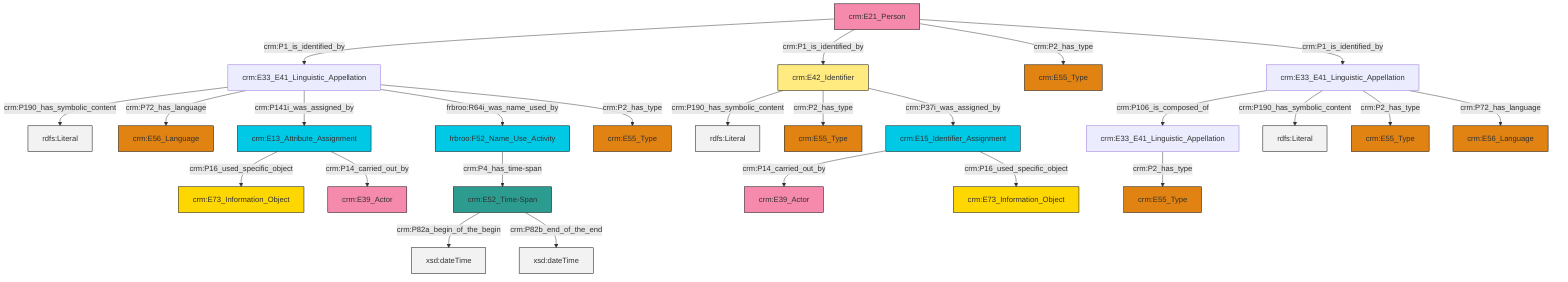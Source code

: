 graph TD
classDef Literal fill:#f2f2f2,stroke:#000000;
classDef CRM_Entity fill:#FFFFFF,stroke:#000000;
classDef Temporal_Entity fill:#00C9E6, stroke:#000000;
classDef Type fill:#E18312, stroke:#000000;
classDef Time-Span fill:#2C9C91, stroke:#000000;
classDef Appellation fill:#FFEB7F, stroke:#000000;
classDef Place fill:#008836, stroke:#000000;
classDef Persistent_Item fill:#B266B2, stroke:#000000;
classDef Conceptual_Object fill:#FFD700, stroke:#000000;
classDef Physical_Thing fill:#D2B48C, stroke:#000000;
classDef Actor fill:#f58aad, stroke:#000000;
classDef PC_Classes fill:#4ce600, stroke:#000000;
classDef Multi fill:#cccccc,stroke:#000000;

4["crm:E33_E41_Linguistic_Appellation"]:::Default -->|crm:P106_is_composed_of| 5["crm:E33_E41_Linguistic_Appellation"]:::Default
8["crm:E21_Person"]:::Actor -->|crm:P1_is_identified_by| 9["crm:E33_E41_Linguistic_Appellation"]:::Default
10["crm:E13_Attribute_Assignment"]:::Temporal_Entity -->|crm:P16_used_specific_object| 11["crm:E73_Information_Object"]:::Conceptual_Object
6["crm:E52_Time-Span"]:::Time-Span -->|crm:P82a_begin_of_the_begin| 12[xsd:dateTime]:::Literal
13["crm:E42_Identifier"]:::Appellation -->|crm:P190_has_symbolic_content| 14[rdfs:Literal]:::Literal
4["crm:E33_E41_Linguistic_Appellation"]:::Default -->|crm:P190_has_symbolic_content| 15[rdfs:Literal]:::Literal
22["crm:E15_Identifier_Assignment"]:::Temporal_Entity -->|crm:P14_carried_out_by| 2["crm:E39_Actor"]:::Actor
8["crm:E21_Person"]:::Actor -->|crm:P1_is_identified_by| 13["crm:E42_Identifier"]:::Appellation
13["crm:E42_Identifier"]:::Appellation -->|crm:P2_has_type| 18["crm:E55_Type"]:::Type
9["crm:E33_E41_Linguistic_Appellation"]:::Default -->|crm:P190_has_symbolic_content| 23[rdfs:Literal]:::Literal
4["crm:E33_E41_Linguistic_Appellation"]:::Default -->|crm:P2_has_type| 24["crm:E55_Type"]:::Type
4["crm:E33_E41_Linguistic_Appellation"]:::Default -->|crm:P72_has_language| 27["crm:E56_Language"]:::Type
8["crm:E21_Person"]:::Actor -->|crm:P2_has_type| 16["crm:E55_Type"]:::Type
22["crm:E15_Identifier_Assignment"]:::Temporal_Entity -->|crm:P16_used_specific_object| 30["crm:E73_Information_Object"]:::Conceptual_Object
10["crm:E13_Attribute_Assignment"]:::Temporal_Entity -->|crm:P14_carried_out_by| 0["crm:E39_Actor"]:::Actor
6["crm:E52_Time-Span"]:::Time-Span -->|crm:P82b_end_of_the_end| 39[xsd:dateTime]:::Literal
9["crm:E33_E41_Linguistic_Appellation"]:::Default -->|crm:P72_has_language| 28["crm:E56_Language"]:::Type
42["frbroo:F52_Name_Use_Activity"]:::Temporal_Entity -->|crm:P4_has_time-span| 6["crm:E52_Time-Span"]:::Time-Span
9["crm:E33_E41_Linguistic_Appellation"]:::Default -->|crm:P141i_was_assigned_by| 10["crm:E13_Attribute_Assignment"]:::Temporal_Entity
8["crm:E21_Person"]:::Actor -->|crm:P1_is_identified_by| 4["crm:E33_E41_Linguistic_Appellation"]:::Default
13["crm:E42_Identifier"]:::Appellation -->|crm:P37i_was_assigned_by| 22["crm:E15_Identifier_Assignment"]:::Temporal_Entity
9["crm:E33_E41_Linguistic_Appellation"]:::Default -->|frbroo:R64i_was_name_used_by| 42["frbroo:F52_Name_Use_Activity"]:::Temporal_Entity
5["crm:E33_E41_Linguistic_Appellation"]:::Default -->|crm:P2_has_type| 44["crm:E55_Type"]:::Type
9["crm:E33_E41_Linguistic_Appellation"]:::Default -->|crm:P2_has_type| 35["crm:E55_Type"]:::Type